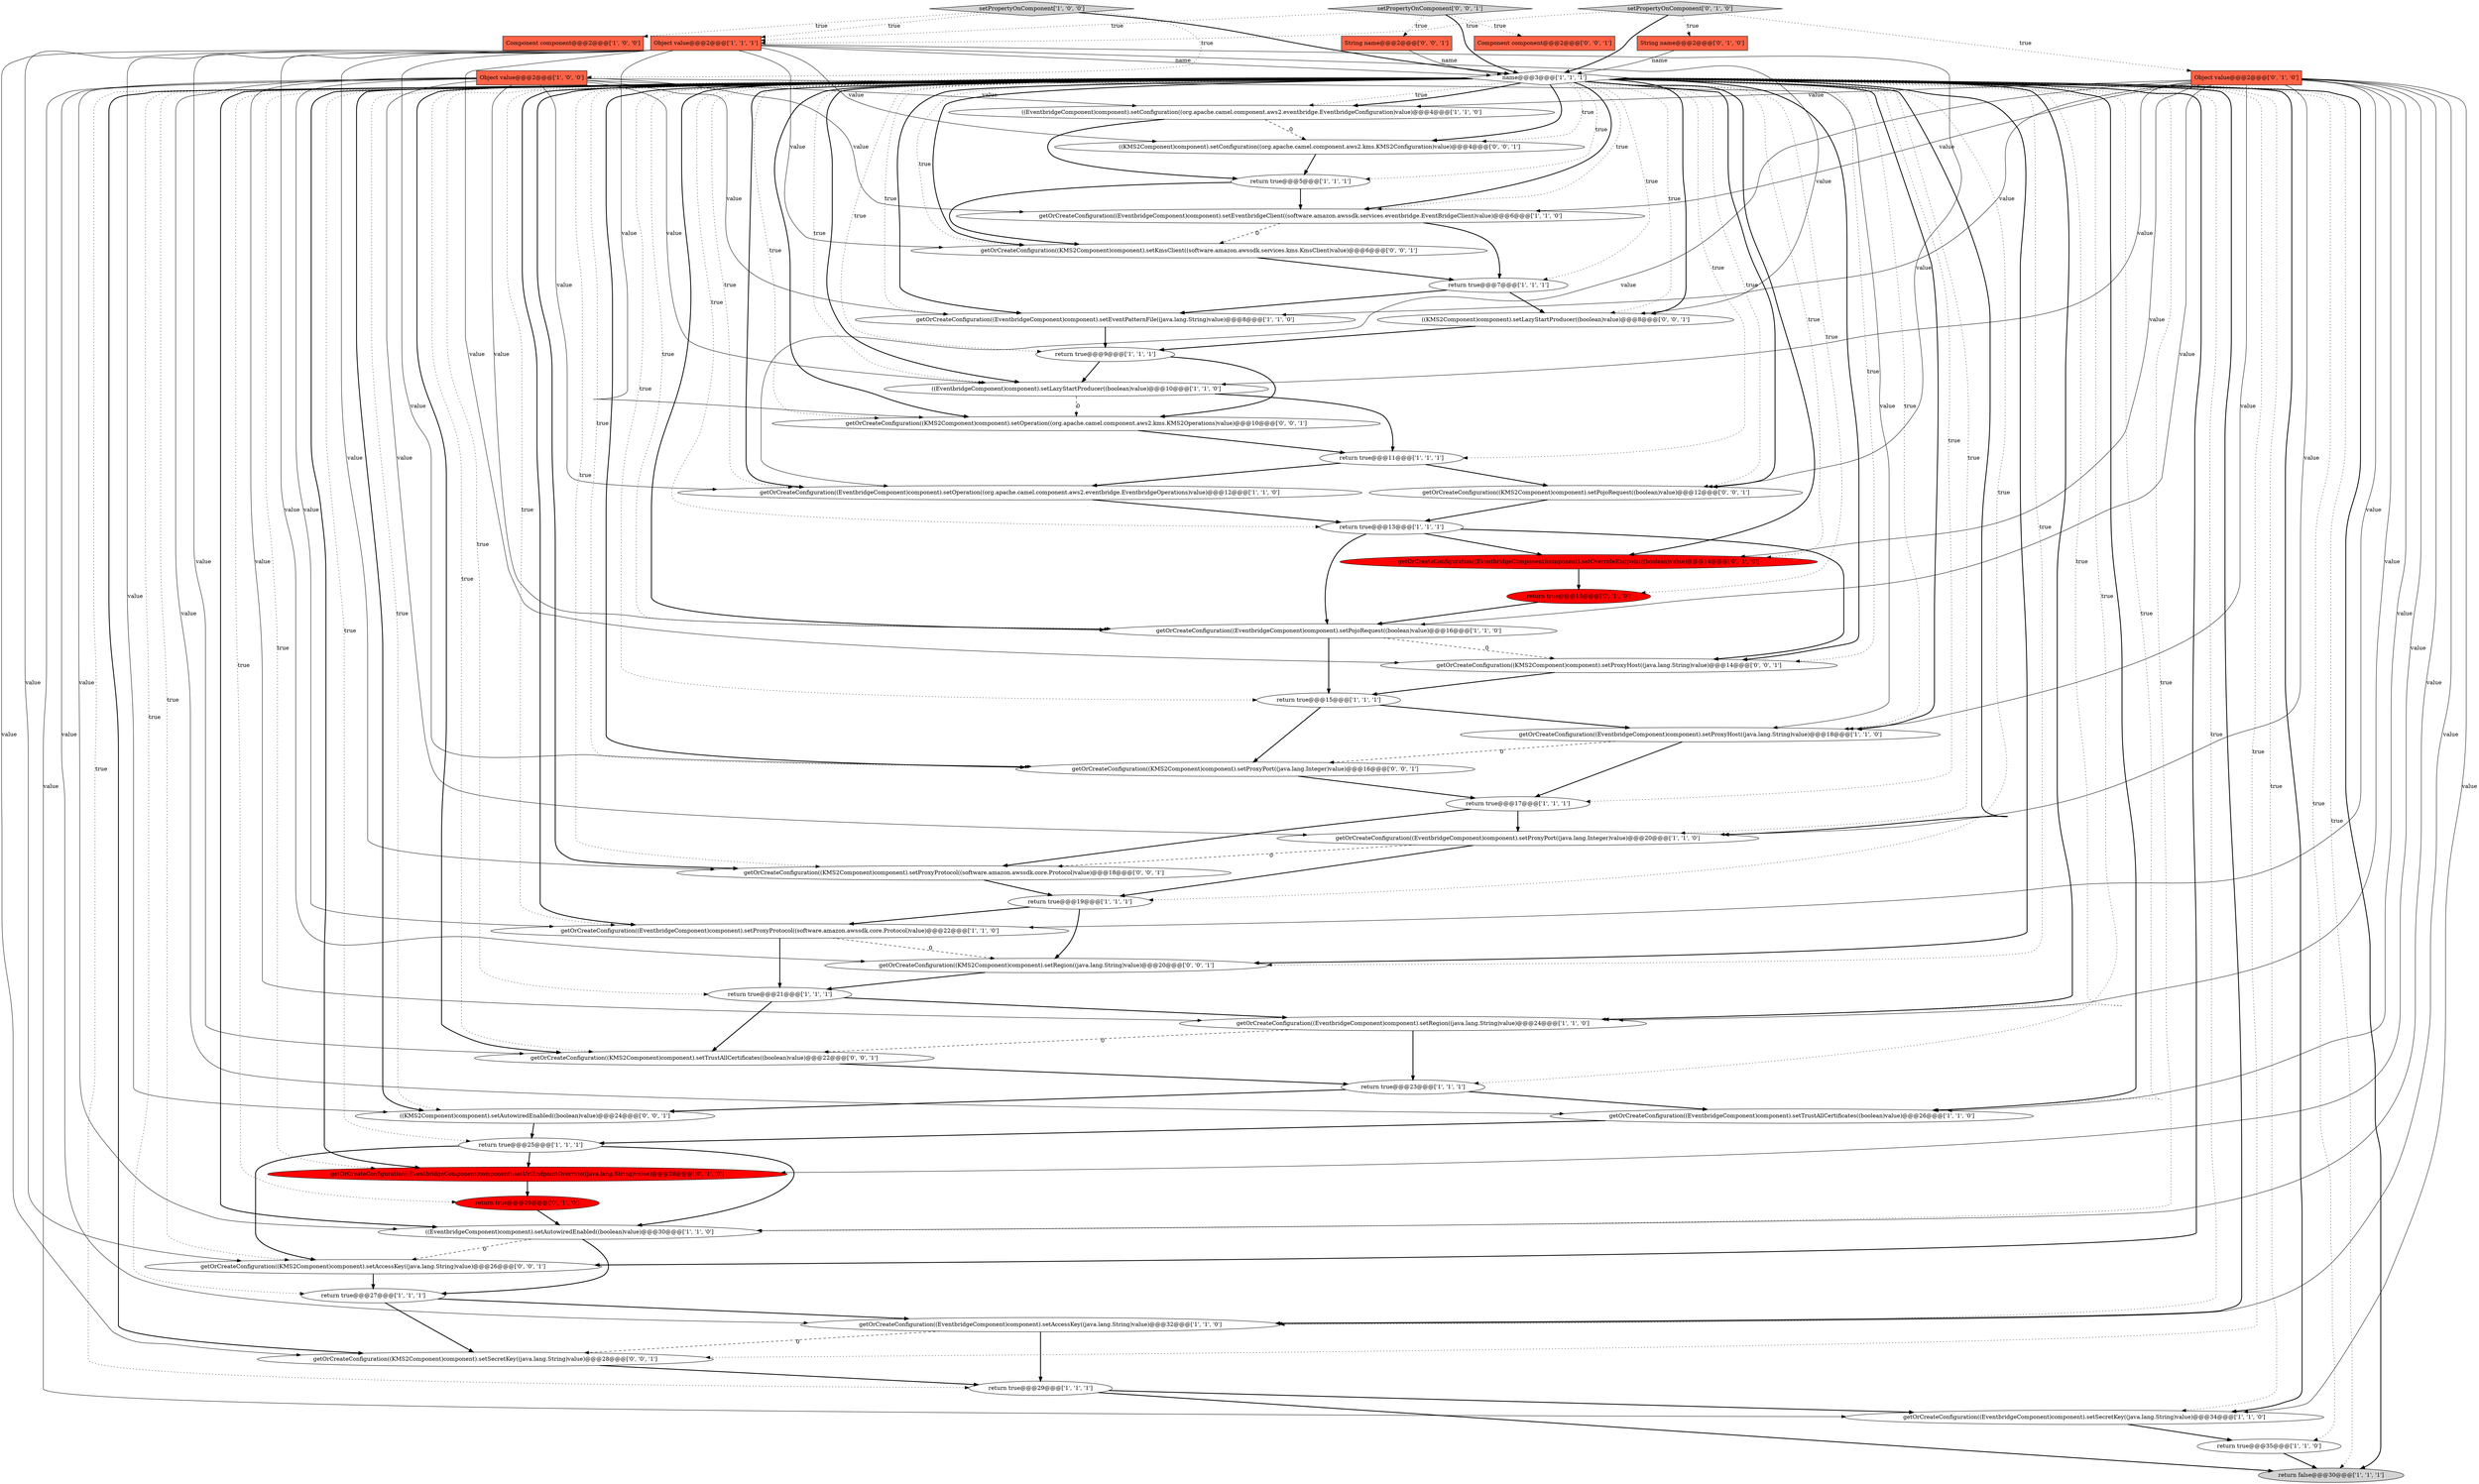 digraph {
26 [style = filled, label = "return true@@@23@@@['1', '1', '1']", fillcolor = white, shape = ellipse image = "AAA0AAABBB1BBB"];
11 [style = filled, label = "getOrCreateConfiguration((EventbridgeComponent)component).setAccessKey((java.lang.String)value)@@@32@@@['1', '1', '0']", fillcolor = white, shape = ellipse image = "AAA0AAABBB1BBB"];
13 [style = filled, label = "getOrCreateConfiguration((EventbridgeComponent)component).setEventbridgeClient((software.amazon.awssdk.services.eventbridge.EventBridgeClient)value)@@@6@@@['1', '1', '0']", fillcolor = white, shape = ellipse image = "AAA0AAABBB1BBB"];
18 [style = filled, label = "return true@@@13@@@['1', '1', '1']", fillcolor = white, shape = ellipse image = "AAA0AAABBB1BBB"];
6 [style = filled, label = "getOrCreateConfiguration((EventbridgeComponent)component).setRegion((java.lang.String)value)@@@24@@@['1', '1', '0']", fillcolor = white, shape = ellipse image = "AAA0AAABBB1BBB"];
25 [style = filled, label = "return true@@@9@@@['1', '1', '1']", fillcolor = white, shape = ellipse image = "AAA0AAABBB1BBB"];
7 [style = filled, label = "getOrCreateConfiguration((EventbridgeComponent)component).setProxyProtocol((software.amazon.awssdk.core.Protocol)value)@@@22@@@['1', '1', '0']", fillcolor = white, shape = ellipse image = "AAA0AAABBB1BBB"];
23 [style = filled, label = "getOrCreateConfiguration((EventbridgeComponent)component).setOperation((org.apache.camel.component.aws2.eventbridge.EventbridgeOperations)value)@@@12@@@['1', '1', '0']", fillcolor = white, shape = ellipse image = "AAA0AAABBB1BBB"];
8 [style = filled, label = "((EventbridgeComponent)component).setAutowiredEnabled((boolean)value)@@@30@@@['1', '1', '0']", fillcolor = white, shape = ellipse image = "AAA0AAABBB1BBB"];
28 [style = filled, label = "return true@@@15@@@['1', '1', '1']", fillcolor = white, shape = ellipse image = "AAA0AAABBB1BBB"];
22 [style = filled, label = "return true@@@11@@@['1', '1', '1']", fillcolor = white, shape = ellipse image = "AAA0AAABBB1BBB"];
41 [style = filled, label = "getOrCreateConfiguration((KMS2Component)component).setTrustAllCertificates((boolean)value)@@@22@@@['0', '0', '1']", fillcolor = white, shape = ellipse image = "AAA0AAABBB3BBB"];
33 [style = filled, label = "getOrCreateConfiguration((EventbridgeComponent)component).setEventPatternFile((java.lang.String)value)@@@8@@@['1', '1', '0']", fillcolor = white, shape = ellipse image = "AAA0AAABBB1BBB"];
36 [style = filled, label = "getOrCreateConfiguration((EventbridgeComponent)component).setUriEndpointOverride((java.lang.String)value)@@@28@@@['0', '1', '0']", fillcolor = red, shape = ellipse image = "AAA1AAABBB2BBB"];
38 [style = filled, label = "return true@@@29@@@['0', '1', '0']", fillcolor = red, shape = ellipse image = "AAA1AAABBB2BBB"];
46 [style = filled, label = "getOrCreateConfiguration((KMS2Component)component).setPojoRequest((boolean)value)@@@12@@@['0', '0', '1']", fillcolor = white, shape = ellipse image = "AAA0AAABBB3BBB"];
53 [style = filled, label = "((KMS2Component)component).setLazyStartProducer((boolean)value)@@@8@@@['0', '0', '1']", fillcolor = white, shape = ellipse image = "AAA0AAABBB3BBB"];
30 [style = filled, label = "getOrCreateConfiguration((EventbridgeComponent)component).setTrustAllCertificates((boolean)value)@@@26@@@['1', '1', '0']", fillcolor = white, shape = ellipse image = "AAA0AAABBB1BBB"];
5 [style = filled, label = "Object value@@@2@@@['1', '0', '0']", fillcolor = tomato, shape = box image = "AAA0AAABBB1BBB"];
52 [style = filled, label = "getOrCreateConfiguration((KMS2Component)component).setAccessKey((java.lang.String)value)@@@26@@@['0', '0', '1']", fillcolor = white, shape = ellipse image = "AAA0AAABBB3BBB"];
15 [style = filled, label = "setPropertyOnComponent['1', '0', '0']", fillcolor = lightgray, shape = diamond image = "AAA0AAABBB1BBB"];
47 [style = filled, label = "getOrCreateConfiguration((KMS2Component)component).setRegion((java.lang.String)value)@@@20@@@['0', '0', '1']", fillcolor = white, shape = ellipse image = "AAA0AAABBB3BBB"];
56 [style = filled, label = "getOrCreateConfiguration((KMS2Component)component).setSecretKey((java.lang.String)value)@@@28@@@['0', '0', '1']", fillcolor = white, shape = ellipse image = "AAA0AAABBB3BBB"];
16 [style = filled, label = "return true@@@27@@@['1', '1', '1']", fillcolor = white, shape = ellipse image = "AAA0AAABBB1BBB"];
21 [style = filled, label = "getOrCreateConfiguration((EventbridgeComponent)component).setProxyHost((java.lang.String)value)@@@18@@@['1', '1', '0']", fillcolor = white, shape = ellipse image = "AAA0AAABBB1BBB"];
48 [style = filled, label = "Component component@@@2@@@['0', '0', '1']", fillcolor = tomato, shape = box image = "AAA0AAABBB3BBB"];
55 [style = filled, label = "setPropertyOnComponent['0', '0', '1']", fillcolor = lightgray, shape = diamond image = "AAA0AAABBB3BBB"];
10 [style = filled, label = "((EventbridgeComponent)component).setLazyStartProducer((boolean)value)@@@10@@@['1', '1', '0']", fillcolor = white, shape = ellipse image = "AAA0AAABBB1BBB"];
19 [style = filled, label = "return false@@@30@@@['1', '1', '1']", fillcolor = lightgray, shape = ellipse image = "AAA0AAABBB1BBB"];
49 [style = filled, label = "((KMS2Component)component).setConfiguration((org.apache.camel.component.aws2.kms.KMS2Configuration)value)@@@4@@@['0', '0', '1']", fillcolor = white, shape = ellipse image = "AAA0AAABBB3BBB"];
17 [style = filled, label = "return true@@@21@@@['1', '1', '1']", fillcolor = white, shape = ellipse image = "AAA0AAABBB1BBB"];
43 [style = filled, label = "getOrCreateConfiguration((KMS2Component)component).setKmsClient((software.amazon.awssdk.services.kms.KmsClient)value)@@@6@@@['0', '0', '1']", fillcolor = white, shape = ellipse image = "AAA0AAABBB3BBB"];
14 [style = filled, label = "getOrCreateConfiguration((EventbridgeComponent)component).setProxyPort((java.lang.Integer)value)@@@20@@@['1', '1', '0']", fillcolor = white, shape = ellipse image = "AAA0AAABBB1BBB"];
9 [style = filled, label = "return true@@@29@@@['1', '1', '1']", fillcolor = white, shape = ellipse image = "AAA0AAABBB1BBB"];
50 [style = filled, label = "getOrCreateConfiguration((KMS2Component)component).setProxyHost((java.lang.String)value)@@@14@@@['0', '0', '1']", fillcolor = white, shape = ellipse image = "AAA0AAABBB3BBB"];
1 [style = filled, label = "((EventbridgeComponent)component).setConfiguration((org.apache.camel.component.aws2.eventbridge.EventbridgeConfiguration)value)@@@4@@@['1', '1', '0']", fillcolor = white, shape = ellipse image = "AAA0AAABBB1BBB"];
4 [style = filled, label = "return true@@@35@@@['1', '1', '0']", fillcolor = white, shape = ellipse image = "AAA0AAABBB1BBB"];
45 [style = filled, label = "String name@@@2@@@['0', '0', '1']", fillcolor = tomato, shape = box image = "AAA0AAABBB3BBB"];
29 [style = filled, label = "return true@@@19@@@['1', '1', '1']", fillcolor = white, shape = ellipse image = "AAA0AAABBB1BBB"];
39 [style = filled, label = "Object value@@@2@@@['0', '1', '0']", fillcolor = tomato, shape = box image = "AAA0AAABBB2BBB"];
24 [style = filled, label = "Component component@@@2@@@['1', '0', '0']", fillcolor = tomato, shape = box image = "AAA0AAABBB1BBB"];
3 [style = filled, label = "return true@@@25@@@['1', '1', '1']", fillcolor = white, shape = ellipse image = "AAA0AAABBB1BBB"];
51 [style = filled, label = "((KMS2Component)component).setAutowiredEnabled((boolean)value)@@@24@@@['0', '0', '1']", fillcolor = white, shape = ellipse image = "AAA0AAABBB3BBB"];
20 [style = filled, label = "getOrCreateConfiguration((EventbridgeComponent)component).setPojoRequest((boolean)value)@@@16@@@['1', '1', '0']", fillcolor = white, shape = ellipse image = "AAA0AAABBB1BBB"];
12 [style = filled, label = "return true@@@17@@@['1', '1', '1']", fillcolor = white, shape = ellipse image = "AAA0AAABBB1BBB"];
2 [style = filled, label = "return true@@@7@@@['1', '1', '1']", fillcolor = white, shape = ellipse image = "AAA0AAABBB1BBB"];
31 [style = filled, label = "getOrCreateConfiguration((EventbridgeComponent)component).setSecretKey((java.lang.String)value)@@@34@@@['1', '1', '0']", fillcolor = white, shape = ellipse image = "AAA0AAABBB1BBB"];
44 [style = filled, label = "getOrCreateConfiguration((KMS2Component)component).setOperation((org.apache.camel.component.aws2.kms.KMS2Operations)value)@@@10@@@['0', '0', '1']", fillcolor = white, shape = ellipse image = "AAA0AAABBB3BBB"];
54 [style = filled, label = "getOrCreateConfiguration((KMS2Component)component).setProxyProtocol((software.amazon.awssdk.core.Protocol)value)@@@18@@@['0', '0', '1']", fillcolor = white, shape = ellipse image = "AAA0AAABBB3BBB"];
0 [style = filled, label = "return true@@@5@@@['1', '1', '1']", fillcolor = white, shape = ellipse image = "AAA0AAABBB1BBB"];
32 [style = filled, label = "Object value@@@2@@@['1', '1', '1']", fillcolor = tomato, shape = box image = "AAA0AAABBB1BBB"];
34 [style = filled, label = "String name@@@2@@@['0', '1', '0']", fillcolor = tomato, shape = box image = "AAA0AAABBB2BBB"];
27 [style = filled, label = "name@@@3@@@['1', '1', '1']", fillcolor = white, shape = diamond image = "AAA0AAABBB1BBB"];
40 [style = filled, label = "getOrCreateConfiguration((EventbridgeComponent)component).setOverrideEndpoint((boolean)value)@@@14@@@['0', '1', '0']", fillcolor = red, shape = ellipse image = "AAA1AAABBB2BBB"];
35 [style = filled, label = "setPropertyOnComponent['0', '1', '0']", fillcolor = lightgray, shape = diamond image = "AAA0AAABBB2BBB"];
42 [style = filled, label = "getOrCreateConfiguration((KMS2Component)component).setProxyPort((java.lang.Integer)value)@@@16@@@['0', '0', '1']", fillcolor = white, shape = ellipse image = "AAA0AAABBB3BBB"];
37 [style = filled, label = "return true@@@15@@@['0', '1', '0']", fillcolor = red, shape = ellipse image = "AAA1AAABBB2BBB"];
39->1 [style = solid, label="value"];
27->13 [style = bold, label=""];
8->16 [style = bold, label=""];
27->14 [style = dotted, label="true"];
32->43 [style = solid, label="value"];
27->1 [style = dotted, label="true"];
27->47 [style = dotted, label="true"];
0->13 [style = bold, label=""];
32->54 [style = solid, label="value"];
27->44 [style = dotted, label="true"];
27->33 [style = dotted, label="true"];
32->42 [style = solid, label="value"];
27->44 [style = bold, label=""];
5->14 [style = solid, label="value"];
27->23 [style = dotted, label="true"];
32->44 [style = solid, label="value"];
27->2 [style = dotted, label="true"];
27->49 [style = dotted, label="true"];
49->0 [style = bold, label=""];
11->9 [style = bold, label=""];
27->19 [style = dotted, label="true"];
27->49 [style = bold, label=""];
25->44 [style = bold, label=""];
5->1 [style = solid, label="value"];
26->51 [style = bold, label=""];
55->45 [style = dotted, label="true"];
39->23 [style = solid, label="value"];
54->29 [style = bold, label=""];
2->53 [style = bold, label=""];
3->36 [style = bold, label=""];
28->21 [style = bold, label=""];
1->49 [style = dashed, label="0"];
32->49 [style = solid, label="value"];
5->10 [style = solid, label="value"];
5->7 [style = solid, label="value"];
33->25 [style = bold, label=""];
27->9 [style = dotted, label="true"];
6->41 [style = dashed, label="0"];
27->7 [style = bold, label=""];
5->23 [style = solid, label="value"];
39->13 [style = solid, label="value"];
39->6 [style = solid, label="value"];
25->10 [style = bold, label=""];
27->19 [style = bold, label=""];
27->33 [style = bold, label=""];
27->51 [style = bold, label=""];
28->42 [style = bold, label=""];
12->54 [style = bold, label=""];
27->18 [style = dotted, label="true"];
39->21 [style = solid, label="value"];
27->36 [style = dotted, label="true"];
55->48 [style = dotted, label="true"];
40->37 [style = bold, label=""];
29->47 [style = bold, label=""];
39->30 [style = solid, label="value"];
45->27 [style = solid, label="name"];
22->46 [style = bold, label=""];
27->22 [style = dotted, label="true"];
27->25 [style = dotted, label="true"];
32->27 [style = solid, label="name"];
16->56 [style = bold, label=""];
15->24 [style = dotted, label="true"];
27->53 [style = bold, label=""];
27->30 [style = bold, label=""];
17->41 [style = bold, label=""];
39->31 [style = solid, label="value"];
32->50 [style = solid, label="value"];
4->19 [style = bold, label=""];
5->33 [style = solid, label="value"];
27->31 [style = bold, label=""];
31->4 [style = bold, label=""];
27->41 [style = dotted, label="true"];
39->8 [style = solid, label="value"];
27->8 [style = dotted, label="true"];
1->0 [style = bold, label=""];
27->21 [style = dotted, label="true"];
5->20 [style = solid, label="value"];
22->23 [style = bold, label=""];
50->28 [style = bold, label=""];
56->9 [style = bold, label=""];
27->56 [style = bold, label=""];
18->50 [style = bold, label=""];
18->20 [style = bold, label=""];
39->7 [style = solid, label="value"];
27->46 [style = bold, label=""];
27->11 [style = bold, label=""];
27->29 [style = dotted, label="true"];
27->20 [style = dotted, label="true"];
12->14 [style = bold, label=""];
32->53 [style = solid, label="value"];
5->30 [style = solid, label="value"];
55->27 [style = bold, label=""];
2->33 [style = bold, label=""];
27->54 [style = bold, label=""];
44->22 [style = bold, label=""];
27->42 [style = dotted, label="true"];
27->47 [style = bold, label=""];
27->20 [style = bold, label=""];
27->8 [style = bold, label=""];
39->11 [style = solid, label="value"];
15->5 [style = dotted, label="true"];
27->40 [style = dotted, label="true"];
6->26 [style = bold, label=""];
7->17 [style = bold, label=""];
27->43 [style = bold, label=""];
13->43 [style = dashed, label="0"];
27->14 [style = bold, label=""];
17->6 [style = bold, label=""];
39->33 [style = solid, label="value"];
9->31 [style = bold, label=""];
18->40 [style = bold, label=""];
32->41 [style = solid, label="value"];
0->43 [style = bold, label=""];
27->38 [style = dotted, label="true"];
43->2 [style = bold, label=""];
5->13 [style = solid, label="value"];
27->13 [style = dotted, label="true"];
39->14 [style = solid, label="value"];
46->18 [style = bold, label=""];
27->37 [style = dotted, label="true"];
27->4 [style = dotted, label="true"];
21->42 [style = dashed, label="0"];
15->32 [style = dotted, label="true"];
27->56 [style = dotted, label="true"];
27->52 [style = bold, label=""];
21->12 [style = bold, label=""];
27->52 [style = dotted, label="true"];
39->20 [style = solid, label="value"];
52->16 [style = bold, label=""];
27->46 [style = dotted, label="true"];
32->56 [style = solid, label="value"];
30->3 [style = bold, label=""];
55->32 [style = dotted, label="true"];
27->31 [style = dotted, label="true"];
3->8 [style = bold, label=""];
27->10 [style = bold, label=""];
14->29 [style = bold, label=""];
9->19 [style = bold, label=""];
39->40 [style = solid, label="value"];
27->50 [style = dotted, label="true"];
14->54 [style = dashed, label="0"];
5->11 [style = solid, label="value"];
38->8 [style = bold, label=""];
27->17 [style = dotted, label="true"];
27->51 [style = dotted, label="true"];
27->21 [style = bold, label=""];
23->18 [style = bold, label=""];
8->52 [style = dashed, label="0"];
13->2 [style = bold, label=""];
7->47 [style = dashed, label="0"];
27->16 [style = dotted, label="true"];
35->39 [style = dotted, label="true"];
10->22 [style = bold, label=""];
35->27 [style = bold, label=""];
27->1 [style = bold, label=""];
27->54 [style = dotted, label="true"];
27->36 [style = bold, label=""];
27->43 [style = dotted, label="true"];
16->11 [style = bold, label=""];
53->25 [style = bold, label=""];
3->52 [style = bold, label=""];
11->56 [style = dashed, label="0"];
5->8 [style = solid, label="value"];
27->26 [style = dotted, label="true"];
20->28 [style = bold, label=""];
32->52 [style = solid, label="value"];
27->10 [style = dotted, label="true"];
37->20 [style = bold, label=""];
10->44 [style = dashed, label="0"];
5->6 [style = solid, label="value"];
5->31 [style = solid, label="value"];
42->12 [style = bold, label=""];
27->12 [style = dotted, label="true"];
34->27 [style = solid, label="name"];
32->46 [style = solid, label="value"];
27->6 [style = bold, label=""];
27->11 [style = dotted, label="true"];
27->3 [style = dotted, label="true"];
27->42 [style = bold, label=""];
39->36 [style = solid, label="value"];
26->30 [style = bold, label=""];
51->3 [style = bold, label=""];
27->28 [style = dotted, label="true"];
20->50 [style = dashed, label="0"];
27->30 [style = dotted, label="true"];
27->7 [style = dotted, label="true"];
27->0 [style = dotted, label="true"];
27->50 [style = bold, label=""];
27->41 [style = bold, label=""];
32->47 [style = solid, label="value"];
35->34 [style = dotted, label="true"];
29->7 [style = bold, label=""];
27->23 [style = bold, label=""];
27->40 [style = bold, label=""];
41->26 [style = bold, label=""];
27->6 [style = dotted, label="true"];
36->38 [style = bold, label=""];
5->21 [style = solid, label="value"];
47->17 [style = bold, label=""];
15->27 [style = bold, label=""];
27->53 [style = dotted, label="true"];
39->10 [style = solid, label="value"];
32->51 [style = solid, label="value"];
35->32 [style = dotted, label="true"];
}
